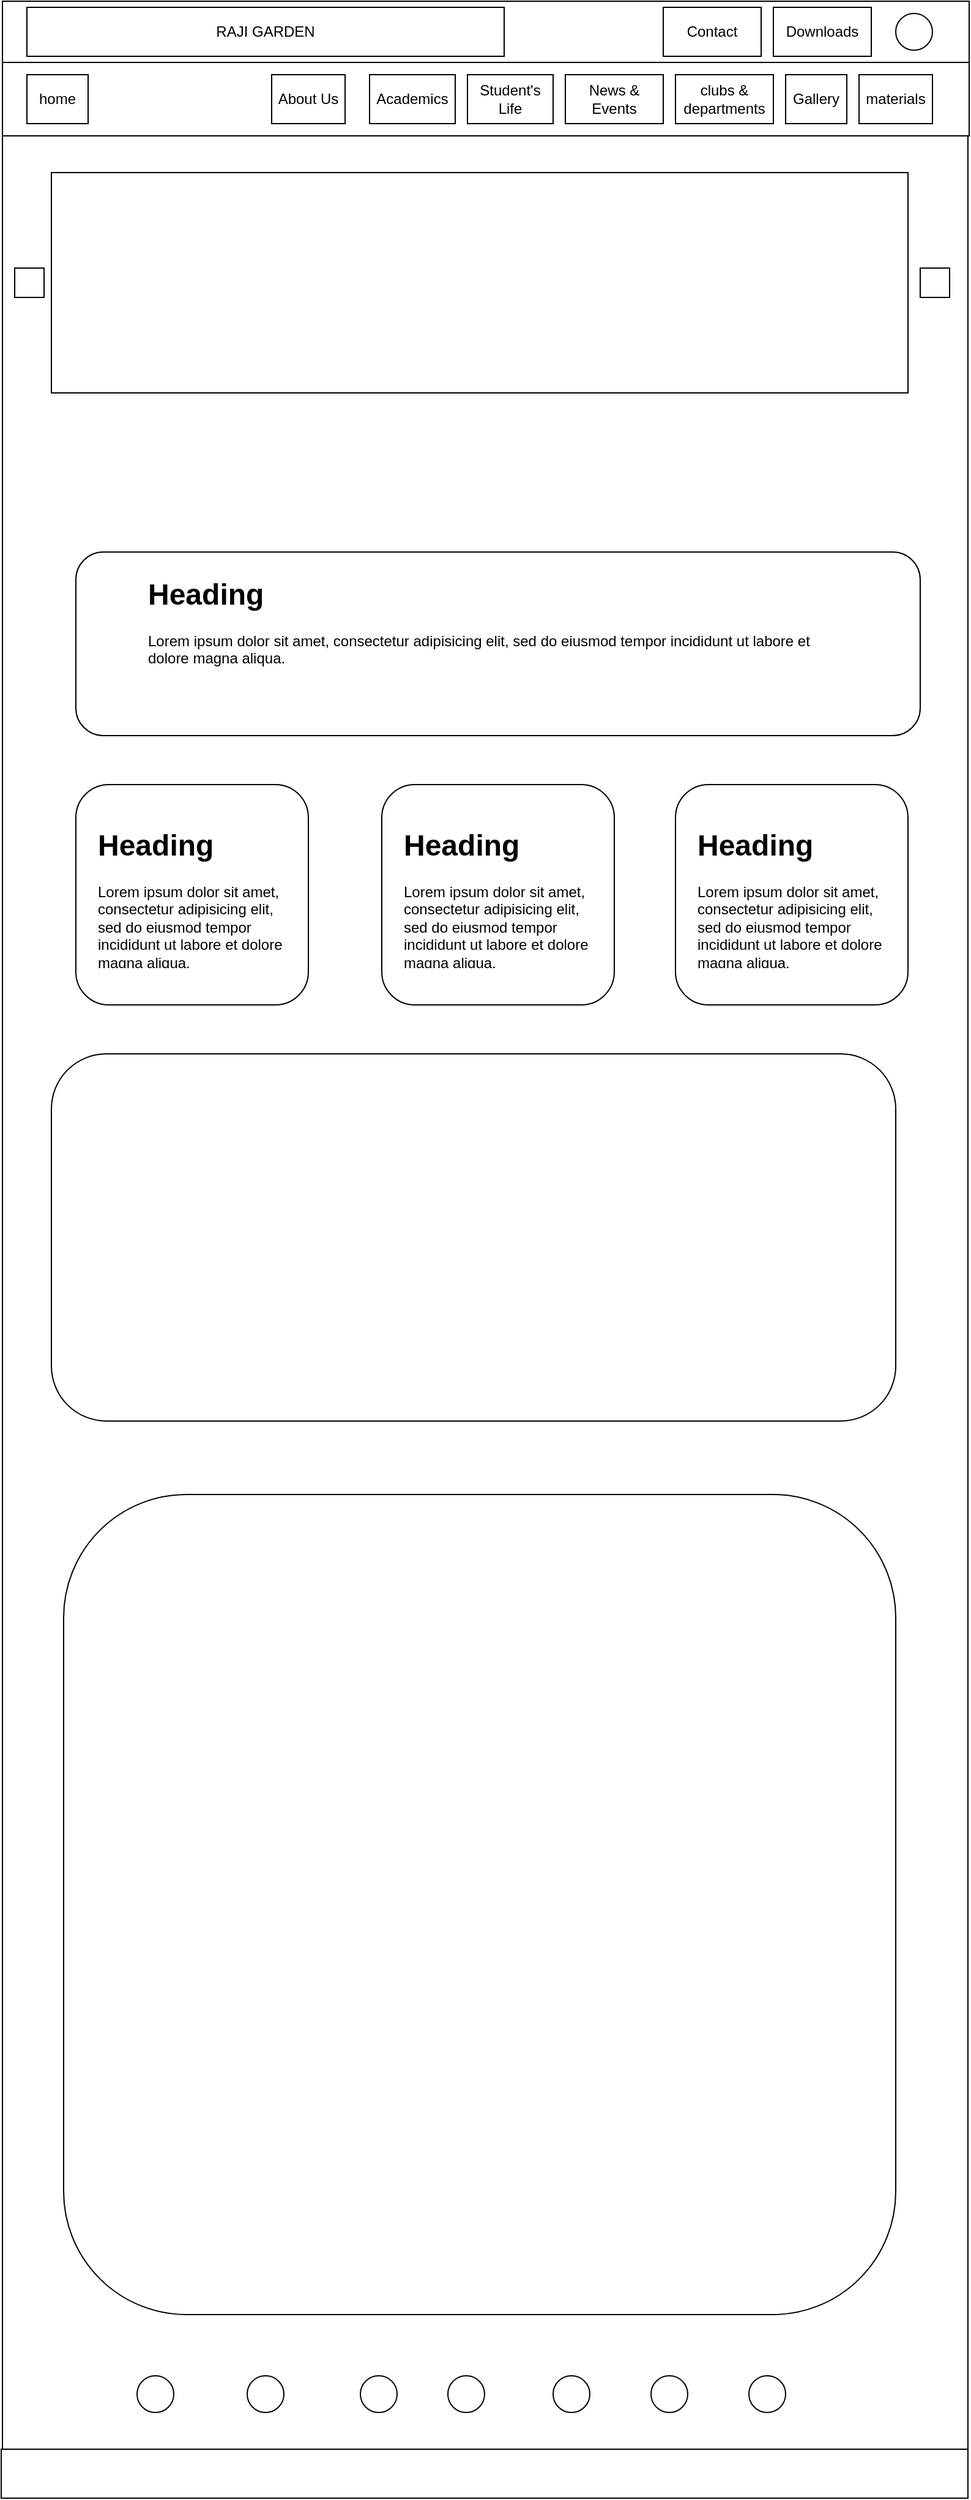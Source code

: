 <mxfile version="18.0.8" type="github">
  <diagram id="nFc0npHTAtao-3yocKrN" name="Page-1">
    <mxGraphModel dx="1256" dy="614" grid="1" gridSize="10" guides="1" tooltips="1" connect="1" arrows="1" fold="1" page="1" pageScale="1" pageWidth="827" pageHeight="1169" math="0" shadow="0">
      <root>
        <mxCell id="0" />
        <mxCell id="1" parent="0" />
        <mxCell id="k4tD3nb0E1NjtqeVVozX-3" value="" style="rounded=0;whiteSpace=wrap;html=1;" parent="1" vertex="1">
          <mxGeometry x="20" y="140" width="789" height="1930" as="geometry" />
        </mxCell>
        <mxCell id="jSddGvB9Upjfdm6qV6eb-1" value="" style="rounded=0;whiteSpace=wrap;html=1;" parent="1" vertex="1">
          <mxGeometry x="20" y="30" width="790" height="50" as="geometry" />
        </mxCell>
        <mxCell id="jSddGvB9Upjfdm6qV6eb-2" value="" style="rounded=0;whiteSpace=wrap;html=1;" parent="1" vertex="1">
          <mxGeometry x="20" y="80" width="790" height="60" as="geometry" />
        </mxCell>
        <mxCell id="jSddGvB9Upjfdm6qV6eb-3" value="Gallery" style="rounded=0;whiteSpace=wrap;html=1;" parent="1" vertex="1">
          <mxGeometry x="660" y="90" width="50" height="40" as="geometry" />
        </mxCell>
        <mxCell id="jSddGvB9Upjfdm6qV6eb-4" value="News &amp; Events" style="rounded=0;whiteSpace=wrap;html=1;" parent="1" vertex="1">
          <mxGeometry x="480" y="90" width="80" height="40" as="geometry" />
        </mxCell>
        <mxCell id="jSddGvB9Upjfdm6qV6eb-5" value="RAJI GARDEN" style="rounded=0;whiteSpace=wrap;html=1;" parent="1" vertex="1">
          <mxGeometry x="40" y="35" width="390" height="40" as="geometry" />
        </mxCell>
        <mxCell id="jSddGvB9Upjfdm6qV6eb-6" value="About Us" style="rounded=0;whiteSpace=wrap;html=1;" parent="1" vertex="1">
          <mxGeometry x="240" y="90" width="60" height="40" as="geometry" />
        </mxCell>
        <mxCell id="jSddGvB9Upjfdm6qV6eb-7" value="Academics" style="rounded=0;whiteSpace=wrap;html=1;" parent="1" vertex="1">
          <mxGeometry x="320" y="90" width="70" height="40" as="geometry" />
        </mxCell>
        <mxCell id="jSddGvB9Upjfdm6qV6eb-8" value="&lt;span style=&quot;&quot;&gt;Student&#39;s Life&lt;/span&gt;" style="rounded=0;whiteSpace=wrap;html=1;" parent="1" vertex="1">
          <mxGeometry x="400" y="90" width="70" height="40" as="geometry" />
        </mxCell>
        <mxCell id="jSddGvB9Upjfdm6qV6eb-10" value="Downloads" style="rounded=0;whiteSpace=wrap;html=1;" parent="1" vertex="1">
          <mxGeometry x="650" y="35" width="80" height="40" as="geometry" />
        </mxCell>
        <mxCell id="jSddGvB9Upjfdm6qV6eb-11" value="Contact" style="rounded=0;whiteSpace=wrap;html=1;" parent="1" vertex="1">
          <mxGeometry x="560" y="35" width="80" height="40" as="geometry" />
        </mxCell>
        <mxCell id="jSddGvB9Upjfdm6qV6eb-12" value="&lt;div&gt;clubs &amp;amp; departments&lt;/div&gt;" style="rounded=0;whiteSpace=wrap;html=1;" parent="1" vertex="1">
          <mxGeometry x="570" y="90" width="80" height="40" as="geometry" />
        </mxCell>
        <mxCell id="jSddGvB9Upjfdm6qV6eb-13" value="home" style="rounded=0;whiteSpace=wrap;html=1;" parent="1" vertex="1">
          <mxGeometry x="40" y="90" width="50" height="40" as="geometry" />
        </mxCell>
        <mxCell id="jSddGvB9Upjfdm6qV6eb-16" value="materials" style="rounded=0;whiteSpace=wrap;html=1;" parent="1" vertex="1">
          <mxGeometry x="720" y="90" width="60" height="40" as="geometry" />
        </mxCell>
        <mxCell id="5KwlApKkoeZXWSo-Qxgk-1" value="" style="whiteSpace=wrap;html=1;aspect=fixed;" parent="1" vertex="1">
          <mxGeometry x="30" y="248" width="24" height="24" as="geometry" />
        </mxCell>
        <mxCell id="5KwlApKkoeZXWSo-Qxgk-2" value="" style="rounded=0;whiteSpace=wrap;html=1;" parent="1" vertex="1">
          <mxGeometry x="60" y="170" width="700" height="180" as="geometry" />
        </mxCell>
        <mxCell id="5KwlApKkoeZXWSo-Qxgk-3" value="" style="whiteSpace=wrap;html=1;aspect=fixed;" parent="1" vertex="1">
          <mxGeometry x="770" y="248" width="24" height="24" as="geometry" />
        </mxCell>
        <mxCell id="5KwlApKkoeZXWSo-Qxgk-8" value="" style="ellipse;whiteSpace=wrap;html=1;aspect=fixed;" parent="1" vertex="1">
          <mxGeometry x="750" y="40" width="30" height="30" as="geometry" />
        </mxCell>
        <mxCell id="5KwlApKkoeZXWSo-Qxgk-10" value="" style="rounded=1;whiteSpace=wrap;html=1;" parent="1" vertex="1">
          <mxGeometry x="80" y="480" width="690" height="150" as="geometry" />
        </mxCell>
        <mxCell id="5KwlApKkoeZXWSo-Qxgk-15" value="" style="rounded=0;whiteSpace=wrap;html=1;" parent="1" vertex="1">
          <mxGeometry x="19" y="2030" width="790" height="40" as="geometry" />
        </mxCell>
        <mxCell id="5KwlApKkoeZXWSo-Qxgk-23" value="" style="ellipse;whiteSpace=wrap;html=1;aspect=fixed;" parent="1" vertex="1">
          <mxGeometry x="130" y="1970" width="30" height="30" as="geometry" />
        </mxCell>
        <mxCell id="6J4RI8AgOYJiSDraln3s-2" value="" style="rounded=1;whiteSpace=wrap;html=1;" parent="1" vertex="1">
          <mxGeometry x="60" y="890" width="690" height="300" as="geometry" />
        </mxCell>
        <mxCell id="6J4RI8AgOYJiSDraln3s-7" value="&lt;h1&gt;Heading&lt;/h1&gt;&lt;p&gt;Lorem ipsum dolor sit amet, consectetur adipisicing elit, sed do eiusmod tempor incididunt ut labore et dolore magna aliqua.&lt;/p&gt;" style="text;html=1;strokeColor=none;fillColor=none;spacing=5;spacingTop=-20;whiteSpace=wrap;overflow=hidden;rounded=0;" parent="1" vertex="1">
          <mxGeometry x="134" y="495" width="560" height="120" as="geometry" />
        </mxCell>
        <mxCell id="6J4RI8AgOYJiSDraln3s-10" value="" style="rounded=1;whiteSpace=wrap;html=1;" parent="1" vertex="1">
          <mxGeometry x="570" y="670" width="190" height="180" as="geometry" />
        </mxCell>
        <mxCell id="6J4RI8AgOYJiSDraln3s-8" value="&lt;h1&gt;Heading&lt;/h1&gt;&lt;p&gt;Lorem ipsum dolor sit amet, consectetur adipisicing elit, sed do eiusmod tempor incididunt ut labore et dolore magna aliqua.&lt;/p&gt;" style="text;html=1;strokeColor=none;fillColor=none;spacing=5;spacingTop=-20;whiteSpace=wrap;overflow=hidden;rounded=0;" parent="1" vertex="1">
          <mxGeometry x="582.5" y="700" width="165" height="120" as="geometry" />
        </mxCell>
        <mxCell id="6J4RI8AgOYJiSDraln3s-21" value="" style="rounded=1;whiteSpace=wrap;html=1;" parent="1" vertex="1">
          <mxGeometry x="80" y="670" width="190" height="180" as="geometry" />
        </mxCell>
        <mxCell id="6J4RI8AgOYJiSDraln3s-22" value="&lt;h1&gt;Heading&lt;/h1&gt;&lt;p&gt;Lorem ipsum dolor sit amet, consectetur adipisicing elit, sed do eiusmod tempor incididunt ut labore et dolore magna aliqua.&lt;/p&gt;" style="text;html=1;strokeColor=none;fillColor=none;spacing=5;spacingTop=-20;whiteSpace=wrap;overflow=hidden;rounded=0;" parent="1" vertex="1">
          <mxGeometry x="92.5" y="700" width="165" height="120" as="geometry" />
        </mxCell>
        <mxCell id="6J4RI8AgOYJiSDraln3s-25" value="" style="rounded=1;whiteSpace=wrap;html=1;" parent="1" vertex="1">
          <mxGeometry x="330" y="670" width="190" height="180" as="geometry" />
        </mxCell>
        <mxCell id="6J4RI8AgOYJiSDraln3s-26" value="&lt;h1&gt;Heading&lt;/h1&gt;&lt;p&gt;Lorem ipsum dolor sit amet, consectetur adipisicing elit, sed do eiusmod tempor incididunt ut labore et dolore magna aliqua.&lt;/p&gt;" style="text;html=1;strokeColor=none;fillColor=none;spacing=5;spacingTop=-20;whiteSpace=wrap;overflow=hidden;rounded=0;" parent="1" vertex="1">
          <mxGeometry x="342.5" y="700" width="165" height="120" as="geometry" />
        </mxCell>
        <mxCell id="6J4RI8AgOYJiSDraln3s-29" value="" style="rounded=1;whiteSpace=wrap;html=1;" parent="1" vertex="1">
          <mxGeometry x="70" y="1250" width="680" height="670" as="geometry" />
        </mxCell>
        <mxCell id="6J4RI8AgOYJiSDraln3s-30" value="" style="ellipse;whiteSpace=wrap;html=1;aspect=fixed;" parent="1" vertex="1">
          <mxGeometry x="220" y="1970" width="30" height="30" as="geometry" />
        </mxCell>
        <mxCell id="6J4RI8AgOYJiSDraln3s-31" value="" style="ellipse;whiteSpace=wrap;html=1;aspect=fixed;" parent="1" vertex="1">
          <mxGeometry x="630" y="1970" width="30" height="30" as="geometry" />
        </mxCell>
        <mxCell id="6J4RI8AgOYJiSDraln3s-32" value="" style="ellipse;whiteSpace=wrap;html=1;aspect=fixed;" parent="1" vertex="1">
          <mxGeometry x="550" y="1970" width="30" height="30" as="geometry" />
        </mxCell>
        <mxCell id="6J4RI8AgOYJiSDraln3s-33" value="" style="ellipse;whiteSpace=wrap;html=1;aspect=fixed;" parent="1" vertex="1">
          <mxGeometry x="470" y="1970" width="30" height="30" as="geometry" />
        </mxCell>
        <mxCell id="6J4RI8AgOYJiSDraln3s-34" value="" style="ellipse;whiteSpace=wrap;html=1;aspect=fixed;" parent="1" vertex="1">
          <mxGeometry x="384" y="1970" width="30" height="30" as="geometry" />
        </mxCell>
        <mxCell id="6J4RI8AgOYJiSDraln3s-35" value="" style="ellipse;whiteSpace=wrap;html=1;aspect=fixed;" parent="1" vertex="1">
          <mxGeometry x="312.5" y="1970" width="30" height="30" as="geometry" />
        </mxCell>
      </root>
    </mxGraphModel>
  </diagram>
</mxfile>

